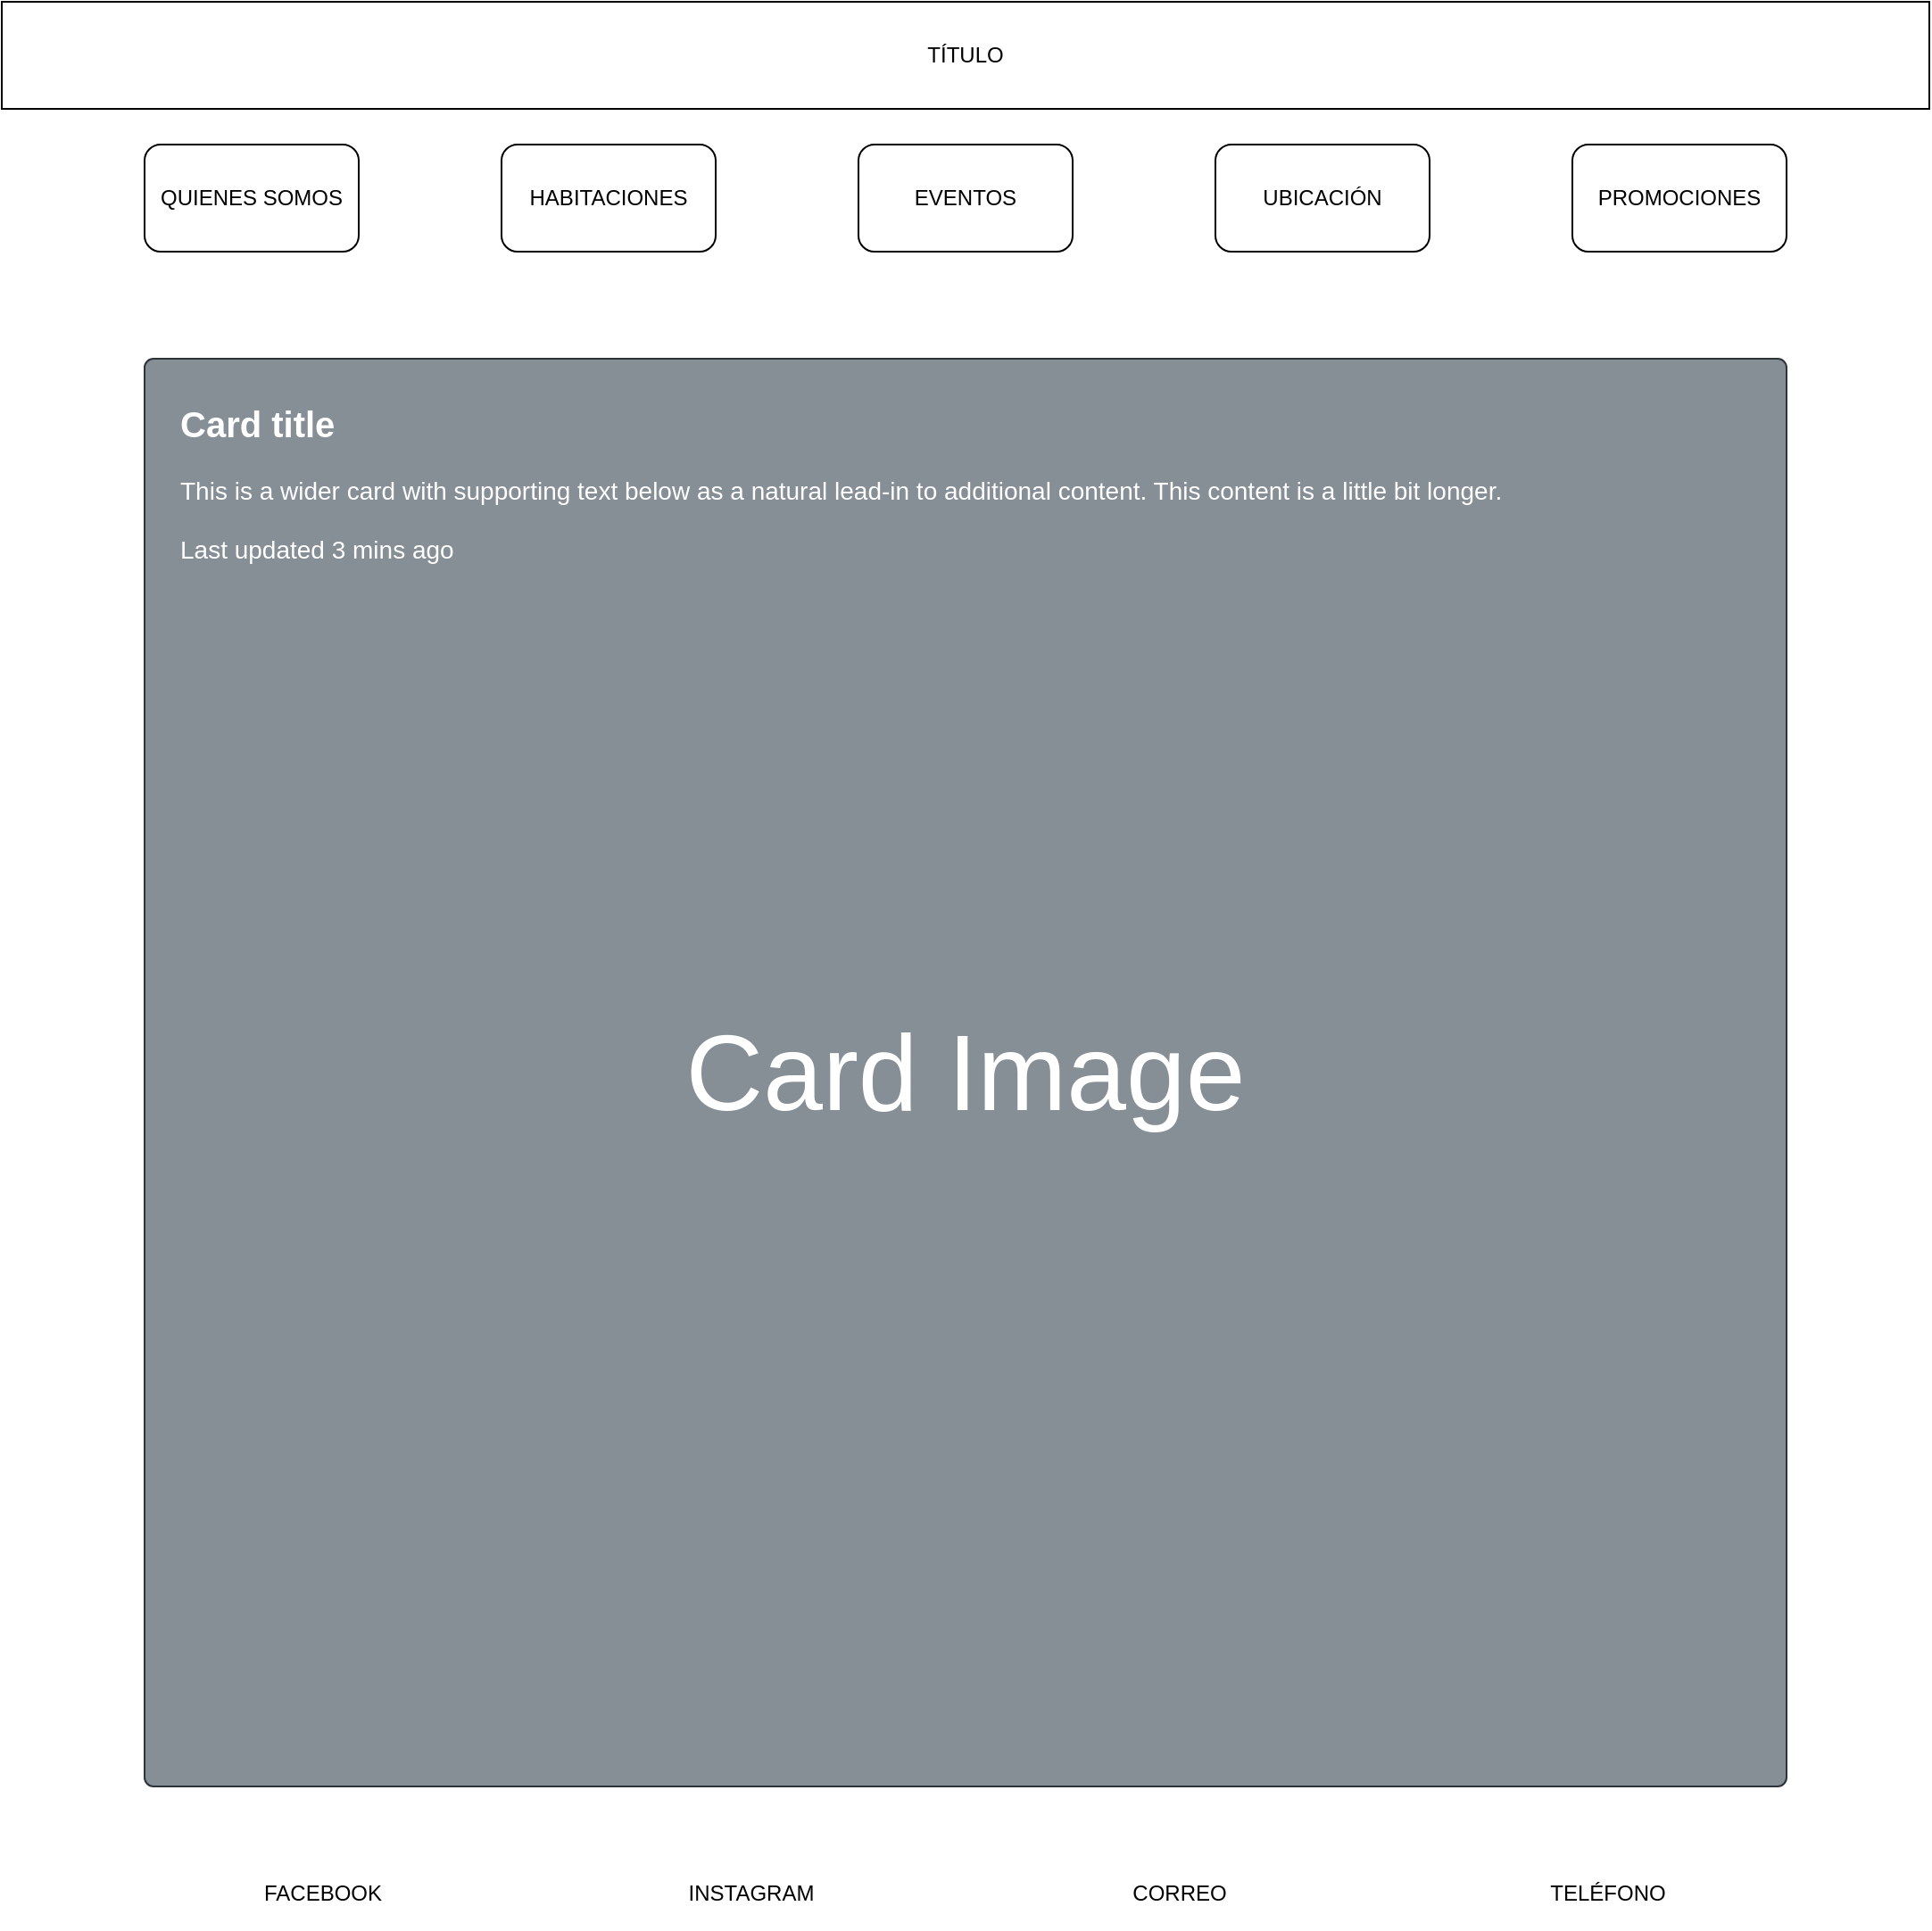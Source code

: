 <mxfile version="14.5.1" type="github" pages="2">
  <diagram name="INDEX" id="c9db0220-8083-56f3-ca83-edcdcd058819">
    <mxGraphModel dx="1422" dy="766" grid="1" gridSize="10" guides="1" tooltips="1" connect="1" arrows="1" fold="1" page="1" pageScale="1.5" pageWidth="826" pageHeight="1169" background="#ffffff" math="0" shadow="0">
      <root>
        <mxCell id="0" style=";html=1;" />
        <mxCell id="1" style=";html=1;" parent="0" />
        <mxCell id="bcL_DF850uP_6J2z_odr-8" value="TÍTULO" style="rounded=0;whiteSpace=wrap;html=1;" vertex="1" parent="1">
          <mxGeometry x="80" y="40" width="1080" height="60" as="geometry" />
        </mxCell>
        <mxCell id="bcL_DF850uP_6J2z_odr-9" value="HABITACIONES" style="rounded=1;whiteSpace=wrap;html=1;" vertex="1" parent="1">
          <mxGeometry x="360" y="120" width="120" height="60" as="geometry" />
        </mxCell>
        <mxCell id="bcL_DF850uP_6J2z_odr-10" value="EVENTOS" style="rounded=1;whiteSpace=wrap;html=1;" vertex="1" parent="1">
          <mxGeometry x="560" y="120" width="120" height="60" as="geometry" />
        </mxCell>
        <mxCell id="bcL_DF850uP_6J2z_odr-11" value="QUIENES SOMOS" style="rounded=1;whiteSpace=wrap;html=1;" vertex="1" parent="1">
          <mxGeometry x="160" y="120" width="120" height="60" as="geometry" />
        </mxCell>
        <mxCell id="bcL_DF850uP_6J2z_odr-12" value="UBICACIÓN" style="rounded=1;whiteSpace=wrap;html=1;" vertex="1" parent="1">
          <mxGeometry x="760" y="120" width="120" height="60" as="geometry" />
        </mxCell>
        <mxCell id="bcL_DF850uP_6J2z_odr-13" value="PROMOCIONES" style="rounded=1;whiteSpace=wrap;html=1;" vertex="1" parent="1">
          <mxGeometry x="960" y="120" width="120" height="60" as="geometry" />
        </mxCell>
        <mxCell id="a_5siFib3OdO7E0eQlxP-4" value="Card Image" style="html=1;shadow=0;dashed=0;shape=mxgraph.bootstrap.rrect;rSize=5;strokeColor=#2D3338;html=1;whiteSpace=wrap;fillColor=#868E96;fontColor=#ffffff;verticalAlign=middle;align=center;spacing=20;fontSize=60;" vertex="1" parent="1">
          <mxGeometry x="160" y="240" width="920" height="800" as="geometry" />
        </mxCell>
        <mxCell id="a_5siFib3OdO7E0eQlxP-5" value="&lt;b&gt;&lt;font style=&quot;font-size: 20px&quot;&gt;Card title&lt;/font&gt;&lt;/b&gt;&lt;br&gt;&lt;br&gt;This is a wider card with supporting text below as a natural lead-in to additional content. This content is a little bit longer.&lt;br&gt;&lt;br&gt;Last updated 3 mins ago" style="fillColor=none;strokeColor=none;fontColor=#ffffff;html=1;verticalAlign=top;align=left;spacing=20;fontSize=14;" vertex="1" parent="a_5siFib3OdO7E0eQlxP-4">
          <mxGeometry width="800" height="120" relative="1" as="geometry" />
        </mxCell>
        <mxCell id="a_5siFib3OdO7E0eQlxP-6" value="FACEBOOK" style="text;html=1;strokeColor=none;fillColor=none;align=center;verticalAlign=middle;whiteSpace=wrap;rounded=0;" vertex="1" parent="1">
          <mxGeometry x="160" y="1080" width="200" height="40" as="geometry" />
        </mxCell>
        <mxCell id="a_5siFib3OdO7E0eQlxP-7" value="INSTAGRAM" style="text;html=1;strokeColor=none;fillColor=none;align=center;verticalAlign=middle;whiteSpace=wrap;rounded=0;" vertex="1" parent="1">
          <mxGeometry x="400" y="1080" width="200" height="40" as="geometry" />
        </mxCell>
        <mxCell id="a_5siFib3OdO7E0eQlxP-8" value="CORREO" style="text;html=1;strokeColor=none;fillColor=none;align=center;verticalAlign=middle;whiteSpace=wrap;rounded=0;" vertex="1" parent="1">
          <mxGeometry x="640" y="1080" width="200" height="40" as="geometry" />
        </mxCell>
        <mxCell id="a_5siFib3OdO7E0eQlxP-9" value="TELÉFONO" style="text;html=1;strokeColor=none;fillColor=none;align=center;verticalAlign=middle;whiteSpace=wrap;rounded=0;" vertex="1" parent="1">
          <mxGeometry x="880" y="1080" width="200" height="40" as="geometry" />
        </mxCell>
      </root>
    </mxGraphModel>
  </diagram>
  <diagram id="86VtyGSfqmqkkwFd45AS" name="HABITACIONES">
    <mxGraphModel dx="1422" dy="766" grid="1" gridSize="10" guides="1" tooltips="1" connect="1" arrows="1" fold="1" page="1" pageScale="1" pageWidth="827" pageHeight="1169" math="0" shadow="0">
      <root>
        <mxCell id="eh7vCnbFKBlif_gC9rpE-0" />
        <mxCell id="eh7vCnbFKBlif_gC9rpE-1" parent="eh7vCnbFKBlif_gC9rpE-0" />
      </root>
    </mxGraphModel>
  </diagram>
</mxfile>
